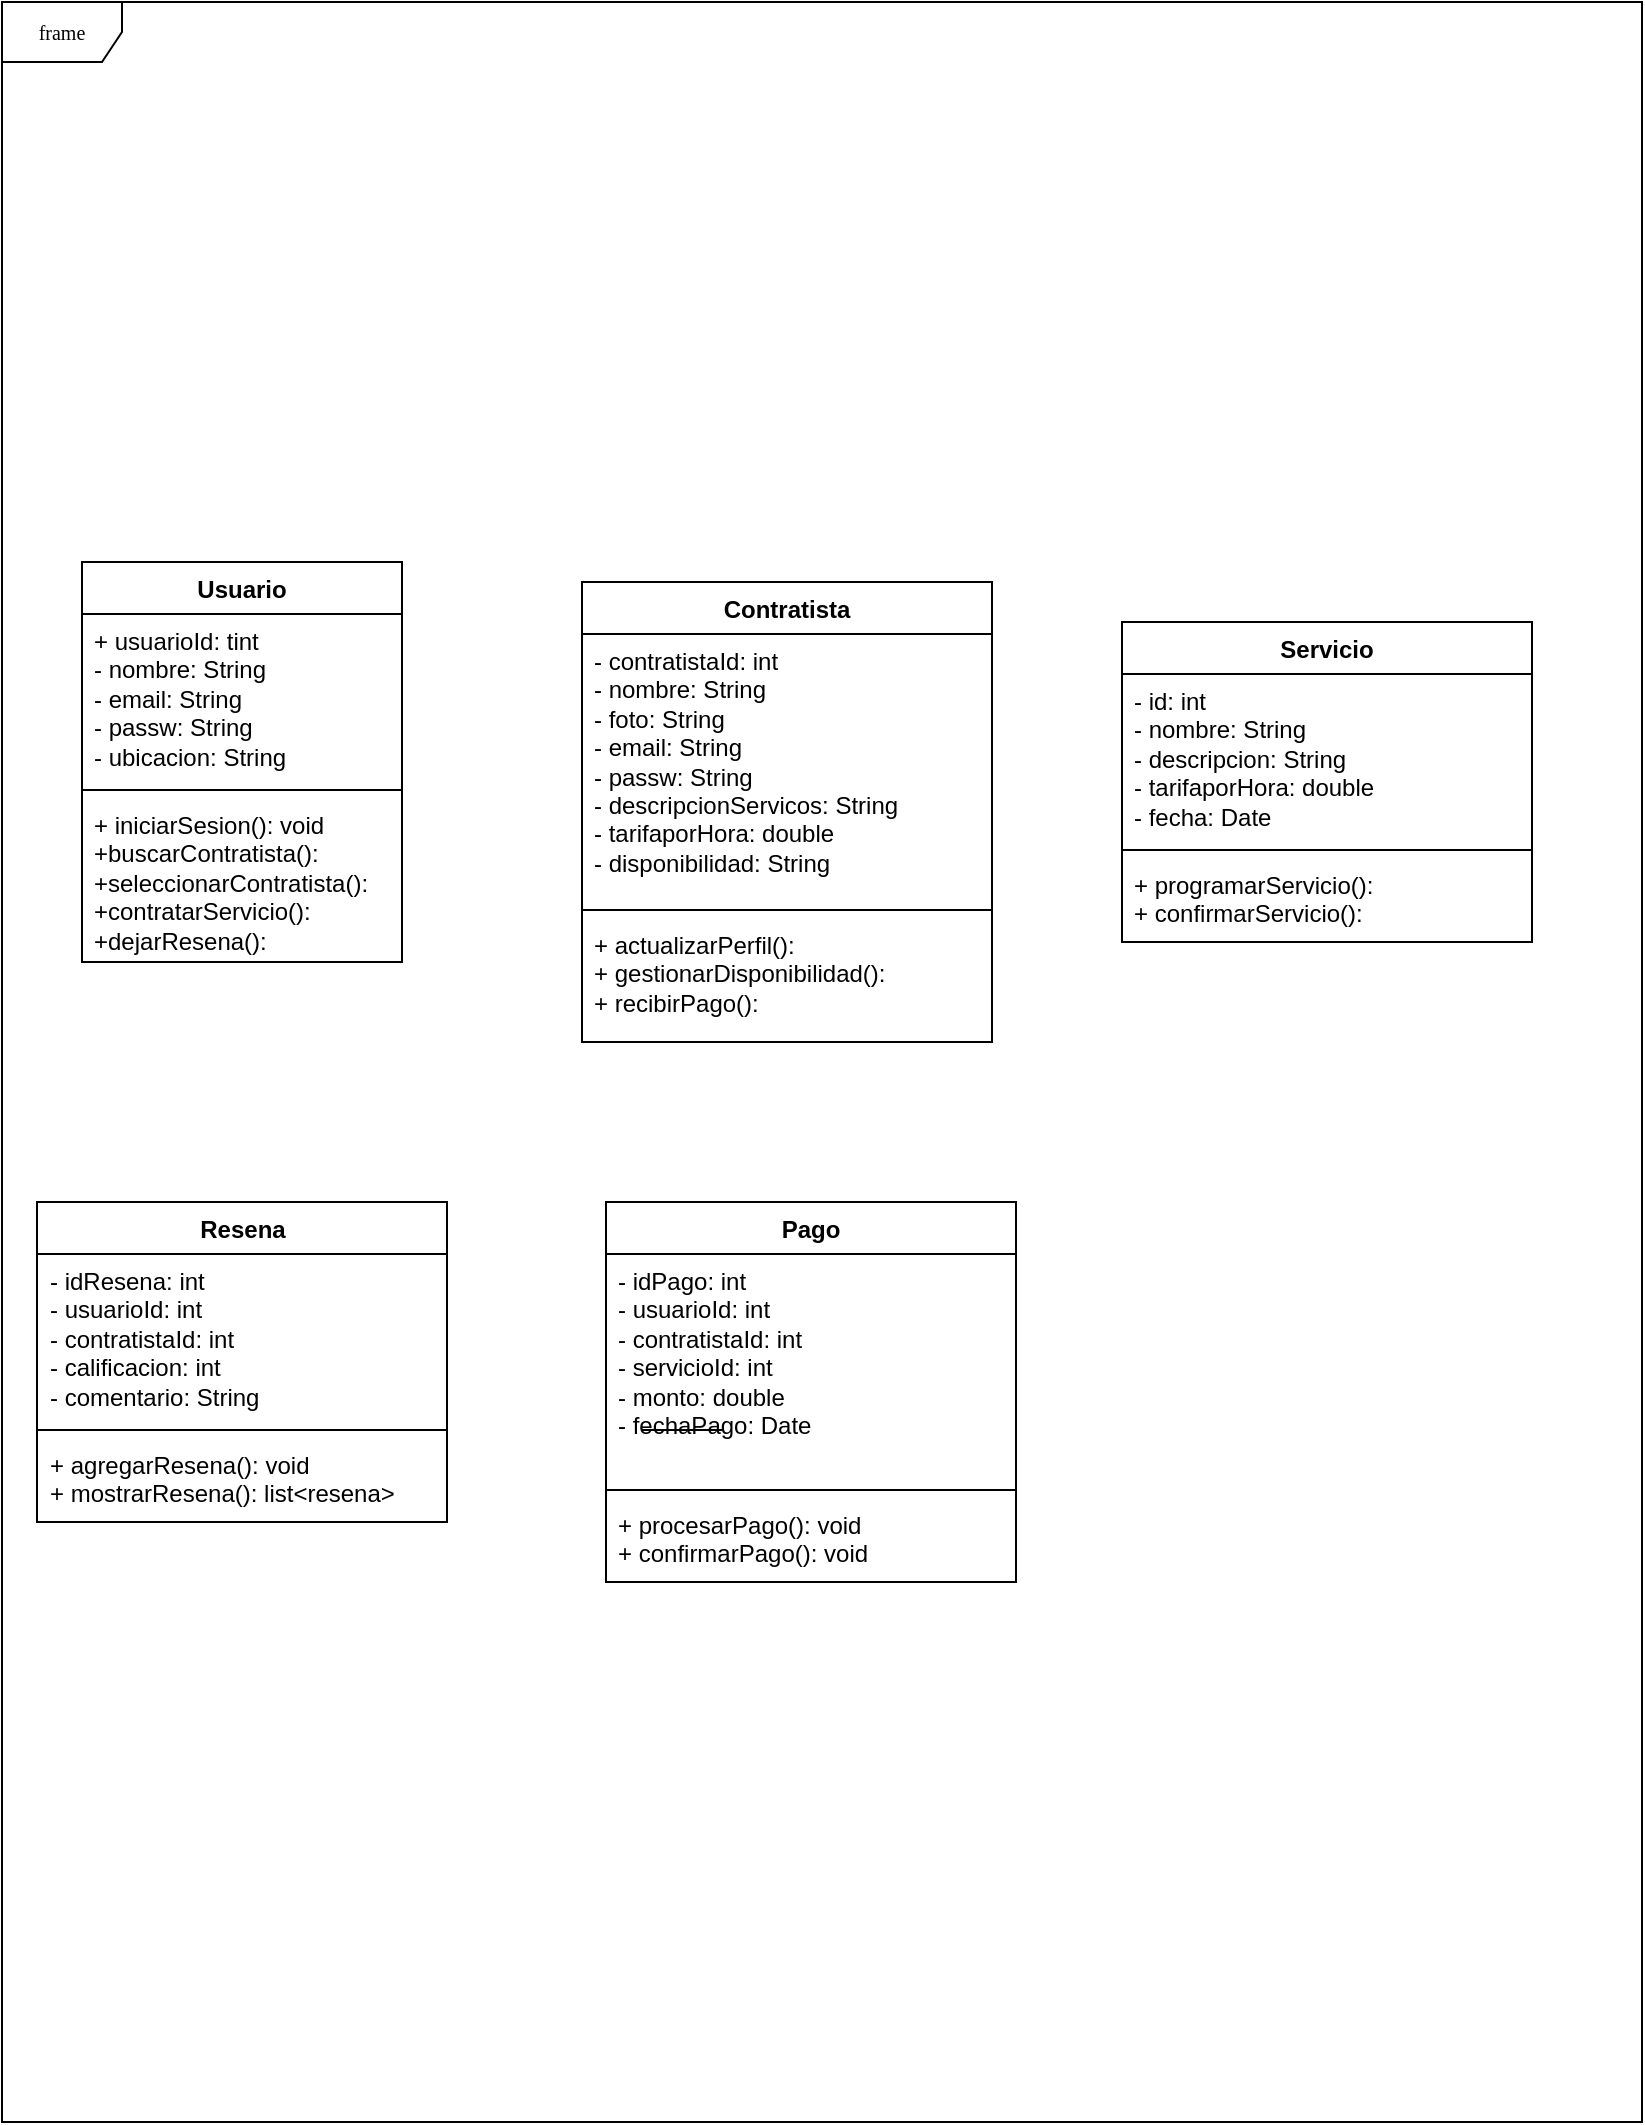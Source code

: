 <mxfile version="24.6.4" type="github">
  <diagram name="Page-1" id="c4acf3e9-155e-7222-9cf6-157b1a14988f">
    <mxGraphModel dx="1913" dy="893" grid="1" gridSize="10" guides="1" tooltips="1" connect="1" arrows="1" fold="1" page="1" pageScale="1" pageWidth="850" pageHeight="1100" background="none" math="0" shadow="0">
      <root>
        <mxCell id="0" />
        <mxCell id="1" parent="0" />
        <mxCell id="17acba5748e5396b-1" value="frame" style="shape=umlFrame;whiteSpace=wrap;html=1;rounded=0;shadow=0;comic=0;labelBackgroundColor=none;strokeWidth=1;fontFamily=Verdana;fontSize=10;align=center;" parent="1" vertex="1">
          <mxGeometry x="20" y="20" width="820" height="1060" as="geometry" />
        </mxCell>
        <mxCell id="u3X7i4t5qAFWi98r7gzp-3" value="Usuario" style="swimlane;fontStyle=1;align=center;verticalAlign=top;childLayout=stackLayout;horizontal=1;startSize=26;horizontalStack=0;resizeParent=1;resizeParentMax=0;resizeLast=0;collapsible=1;marginBottom=0;whiteSpace=wrap;html=1;" vertex="1" parent="1">
          <mxGeometry x="60" y="300" width="160" height="200" as="geometry">
            <mxRectangle x="60" y="300" width="80" height="30" as="alternateBounds" />
          </mxGeometry>
        </mxCell>
        <mxCell id="u3X7i4t5qAFWi98r7gzp-4" value="+ usuarioId: tint&lt;div&gt;- nombre: String&lt;/div&gt;&lt;div&gt;- email: String&lt;/div&gt;&lt;div&gt;- passw: String&lt;/div&gt;&lt;div&gt;- ubicacion: String&lt;/div&gt;" style="text;strokeColor=none;fillColor=none;align=left;verticalAlign=top;spacingLeft=4;spacingRight=4;overflow=hidden;rotatable=0;points=[[0,0.5],[1,0.5]];portConstraint=eastwest;whiteSpace=wrap;html=1;" vertex="1" parent="u3X7i4t5qAFWi98r7gzp-3">
          <mxGeometry y="26" width="160" height="84" as="geometry" />
        </mxCell>
        <mxCell id="u3X7i4t5qAFWi98r7gzp-5" value="" style="line;strokeWidth=1;fillColor=none;align=left;verticalAlign=middle;spacingTop=-1;spacingLeft=3;spacingRight=3;rotatable=0;labelPosition=right;points=[];portConstraint=eastwest;strokeColor=inherit;" vertex="1" parent="u3X7i4t5qAFWi98r7gzp-3">
          <mxGeometry y="110" width="160" height="8" as="geometry" />
        </mxCell>
        <mxCell id="u3X7i4t5qAFWi98r7gzp-6" value="+ iniciarSesion(): void&lt;div&gt;+buscarContratista():&amp;nbsp;&lt;/div&gt;&lt;div&gt;+seleccionarContratista():&lt;/div&gt;&lt;div&gt;+contratarServicio():&lt;/div&gt;&lt;div&gt;+dejarResena():&lt;br&gt;&lt;div&gt;&lt;br&gt;&lt;/div&gt;&lt;/div&gt;" style="text;strokeColor=none;fillColor=none;align=left;verticalAlign=top;spacingLeft=4;spacingRight=4;overflow=hidden;rotatable=0;points=[[0,0.5],[1,0.5]];portConstraint=eastwest;whiteSpace=wrap;html=1;" vertex="1" parent="u3X7i4t5qAFWi98r7gzp-3">
          <mxGeometry y="118" width="160" height="82" as="geometry" />
        </mxCell>
        <mxCell id="u3X7i4t5qAFWi98r7gzp-7" value="Contratista" style="swimlane;fontStyle=1;align=center;verticalAlign=top;childLayout=stackLayout;horizontal=1;startSize=26;horizontalStack=0;resizeParent=1;resizeParentMax=0;resizeLast=0;collapsible=1;marginBottom=0;whiteSpace=wrap;html=1;" vertex="1" parent="1">
          <mxGeometry x="310" y="310" width="205" height="230" as="geometry" />
        </mxCell>
        <mxCell id="u3X7i4t5qAFWi98r7gzp-8" value="- contratistaId: int&lt;div&gt;- nombre: String&lt;/div&gt;&lt;div&gt;- foto: String&lt;/div&gt;&lt;div&gt;- email: String&lt;/div&gt;&lt;div&gt;- passw: String&lt;/div&gt;&lt;div&gt;- descripcionServicos: String&lt;/div&gt;&lt;div&gt;&lt;span style=&quot;background-color: initial;&quot;&gt;- tarifaporHora: double&lt;/span&gt;&lt;/div&gt;&lt;div&gt;&lt;span style=&quot;background-color: initial;&quot;&gt;- disponibilidad: String&lt;/span&gt;&lt;/div&gt;" style="text;strokeColor=none;fillColor=none;align=left;verticalAlign=top;spacingLeft=4;spacingRight=4;overflow=hidden;rotatable=0;points=[[0,0.5],[1,0.5]];portConstraint=eastwest;whiteSpace=wrap;html=1;" vertex="1" parent="u3X7i4t5qAFWi98r7gzp-7">
          <mxGeometry y="26" width="205" height="134" as="geometry" />
        </mxCell>
        <mxCell id="u3X7i4t5qAFWi98r7gzp-9" value="" style="line;strokeWidth=1;fillColor=none;align=left;verticalAlign=middle;spacingTop=-1;spacingLeft=3;spacingRight=3;rotatable=0;labelPosition=right;points=[];portConstraint=eastwest;strokeColor=inherit;" vertex="1" parent="u3X7i4t5qAFWi98r7gzp-7">
          <mxGeometry y="160" width="205" height="8" as="geometry" />
        </mxCell>
        <mxCell id="u3X7i4t5qAFWi98r7gzp-10" value="&lt;div&gt;+ actualizarPerfil():&lt;/div&gt;&lt;div&gt;+ gestionarDisponibilidad():&lt;/div&gt;&lt;div&gt;+ recibirPago():&lt;/div&gt;&lt;div&gt;&lt;br&gt;&lt;/div&gt;" style="text;strokeColor=none;fillColor=none;align=left;verticalAlign=top;spacingLeft=4;spacingRight=4;overflow=hidden;rotatable=0;points=[[0,0.5],[1,0.5]];portConstraint=eastwest;whiteSpace=wrap;html=1;" vertex="1" parent="u3X7i4t5qAFWi98r7gzp-7">
          <mxGeometry y="168" width="205" height="62" as="geometry" />
        </mxCell>
        <mxCell id="u3X7i4t5qAFWi98r7gzp-11" value="Servicio" style="swimlane;fontStyle=1;align=center;verticalAlign=top;childLayout=stackLayout;horizontal=1;startSize=26;horizontalStack=0;resizeParent=1;resizeParentMax=0;resizeLast=0;collapsible=1;marginBottom=0;whiteSpace=wrap;html=1;" vertex="1" parent="1">
          <mxGeometry x="580" y="330" width="205" height="160" as="geometry" />
        </mxCell>
        <mxCell id="u3X7i4t5qAFWi98r7gzp-12" value="- id: int&lt;div&gt;- nombre: String&lt;/div&gt;&lt;div&gt;- descripcion: String&lt;/div&gt;&lt;div&gt;&lt;span style=&quot;background-color: initial;&quot;&gt;- tarifaporHora: double&lt;/span&gt;&lt;/div&gt;&lt;div&gt;&lt;span style=&quot;background-color: initial;&quot;&gt;- fecha: Date&lt;/span&gt;&lt;/div&gt;" style="text;strokeColor=none;fillColor=none;align=left;verticalAlign=top;spacingLeft=4;spacingRight=4;overflow=hidden;rotatable=0;points=[[0,0.5],[1,0.5]];portConstraint=eastwest;whiteSpace=wrap;html=1;" vertex="1" parent="u3X7i4t5qAFWi98r7gzp-11">
          <mxGeometry y="26" width="205" height="84" as="geometry" />
        </mxCell>
        <mxCell id="u3X7i4t5qAFWi98r7gzp-13" value="" style="line;strokeWidth=1;fillColor=none;align=left;verticalAlign=middle;spacingTop=-1;spacingLeft=3;spacingRight=3;rotatable=0;labelPosition=right;points=[];portConstraint=eastwest;strokeColor=inherit;" vertex="1" parent="u3X7i4t5qAFWi98r7gzp-11">
          <mxGeometry y="110" width="205" height="8" as="geometry" />
        </mxCell>
        <mxCell id="u3X7i4t5qAFWi98r7gzp-14" value="&lt;div&gt;+ programarServicio():&lt;/div&gt;&lt;div&gt;+ confirmarServicio():&lt;/div&gt;" style="text;strokeColor=none;fillColor=none;align=left;verticalAlign=top;spacingLeft=4;spacingRight=4;overflow=hidden;rotatable=0;points=[[0,0.5],[1,0.5]];portConstraint=eastwest;whiteSpace=wrap;html=1;" vertex="1" parent="u3X7i4t5qAFWi98r7gzp-11">
          <mxGeometry y="118" width="205" height="42" as="geometry" />
        </mxCell>
        <mxCell id="u3X7i4t5qAFWi98r7gzp-15" value="Resena" style="swimlane;fontStyle=1;align=center;verticalAlign=top;childLayout=stackLayout;horizontal=1;startSize=26;horizontalStack=0;resizeParent=1;resizeParentMax=0;resizeLast=0;collapsible=1;marginBottom=0;whiteSpace=wrap;html=1;" vertex="1" parent="1">
          <mxGeometry x="37.5" y="620" width="205" height="160" as="geometry" />
        </mxCell>
        <mxCell id="u3X7i4t5qAFWi98r7gzp-16" value="- idResena: int&lt;div&gt;- usuarioId: int&lt;/div&gt;&lt;div&gt;- contratistaId: int&lt;/div&gt;&lt;div&gt;- calificacion: int&lt;/div&gt;&lt;div&gt;- comentario: String&lt;/div&gt;" style="text;strokeColor=none;fillColor=none;align=left;verticalAlign=top;spacingLeft=4;spacingRight=4;overflow=hidden;rotatable=0;points=[[0,0.5],[1,0.5]];portConstraint=eastwest;whiteSpace=wrap;html=1;" vertex="1" parent="u3X7i4t5qAFWi98r7gzp-15">
          <mxGeometry y="26" width="205" height="84" as="geometry" />
        </mxCell>
        <mxCell id="u3X7i4t5qAFWi98r7gzp-17" value="" style="line;strokeWidth=1;fillColor=none;align=left;verticalAlign=middle;spacingTop=-1;spacingLeft=3;spacingRight=3;rotatable=0;labelPosition=right;points=[];portConstraint=eastwest;strokeColor=inherit;" vertex="1" parent="u3X7i4t5qAFWi98r7gzp-15">
          <mxGeometry y="110" width="205" height="8" as="geometry" />
        </mxCell>
        <mxCell id="u3X7i4t5qAFWi98r7gzp-18" value="&lt;div&gt;&lt;span style=&quot;background-color: initial;&quot;&gt;+ agregarResena(): void&lt;/span&gt;&lt;/div&gt;&lt;div&gt;&lt;span style=&quot;background-color: initial;&quot;&gt;+ mostrarResena(): list&amp;lt;resena&amp;gt;&lt;/span&gt;&lt;/div&gt;" style="text;strokeColor=none;fillColor=none;align=left;verticalAlign=top;spacingLeft=4;spacingRight=4;overflow=hidden;rotatable=0;points=[[0,0.5],[1,0.5]];portConstraint=eastwest;whiteSpace=wrap;html=1;" vertex="1" parent="u3X7i4t5qAFWi98r7gzp-15">
          <mxGeometry y="118" width="205" height="42" as="geometry" />
        </mxCell>
        <mxCell id="u3X7i4t5qAFWi98r7gzp-19" value="Pago" style="swimlane;fontStyle=1;align=center;verticalAlign=top;childLayout=stackLayout;horizontal=1;startSize=26;horizontalStack=0;resizeParent=1;resizeParentMax=0;resizeLast=0;collapsible=1;marginBottom=0;whiteSpace=wrap;html=1;" vertex="1" parent="1">
          <mxGeometry x="322" y="620" width="205" height="190" as="geometry" />
        </mxCell>
        <mxCell id="u3X7i4t5qAFWi98r7gzp-20" value="&lt;div&gt;- idPago: int&lt;/div&gt;&lt;div&gt;- usuarioId: int&lt;/div&gt;&lt;div&gt;- contratistaId: int&lt;/div&gt;&lt;div&gt;- servicioId: int&lt;/div&gt;&lt;div&gt;- monto: double&lt;/div&gt;&lt;div&gt;- fechaPago: Date&lt;/div&gt;" style="text;strokeColor=none;fillColor=none;align=left;verticalAlign=top;spacingLeft=4;spacingRight=4;overflow=hidden;rotatable=0;points=[[0,0.5],[1,0.5]];portConstraint=eastwest;whiteSpace=wrap;html=1;" vertex="1" parent="u3X7i4t5qAFWi98r7gzp-19">
          <mxGeometry y="26" width="205" height="114" as="geometry" />
        </mxCell>
        <mxCell id="u3X7i4t5qAFWi98r7gzp-21" value="" style="line;strokeWidth=1;fillColor=none;align=left;verticalAlign=middle;spacingTop=-1;spacingLeft=3;spacingRight=3;rotatable=0;labelPosition=right;points=[];portConstraint=eastwest;strokeColor=inherit;" vertex="1" parent="u3X7i4t5qAFWi98r7gzp-19">
          <mxGeometry y="140" width="205" height="8" as="geometry" />
        </mxCell>
        <mxCell id="u3X7i4t5qAFWi98r7gzp-22" value="&lt;div&gt;&lt;span style=&quot;background-color: initial;&quot;&gt;+ procesarPago(): void&lt;/span&gt;&lt;/div&gt;&lt;div&gt;&lt;span style=&quot;background-color: initial;&quot;&gt;+ confirmarPago(): void&lt;/span&gt;&lt;/div&gt;" style="text;strokeColor=none;fillColor=none;align=left;verticalAlign=top;spacingLeft=4;spacingRight=4;overflow=hidden;rotatable=0;points=[[0,0.5],[1,0.5]];portConstraint=eastwest;whiteSpace=wrap;html=1;" vertex="1" parent="u3X7i4t5qAFWi98r7gzp-19">
          <mxGeometry y="148" width="205" height="42" as="geometry" />
        </mxCell>
        <mxCell id="u3X7i4t5qAFWi98r7gzp-23" value="" style="line;strokeWidth=1;fillColor=none;align=left;verticalAlign=middle;spacingTop=-1;spacingLeft=3;spacingRight=3;rotatable=0;labelPosition=right;points=[];portConstraint=eastwest;strokeColor=inherit;" vertex="1" parent="1">
          <mxGeometry x="340" y="730" width="40" height="8" as="geometry" />
        </mxCell>
        <mxCell id="u3X7i4t5qAFWi98r7gzp-24" value="" style="line;strokeWidth=1;fillColor=none;align=left;verticalAlign=middle;spacingTop=-1;spacingLeft=3;spacingRight=3;rotatable=0;labelPosition=right;points=[];portConstraint=eastwest;strokeColor=inherit;" vertex="1" parent="1">
          <mxGeometry x="340" y="730" width="40" height="8" as="geometry" />
        </mxCell>
      </root>
    </mxGraphModel>
  </diagram>
</mxfile>
